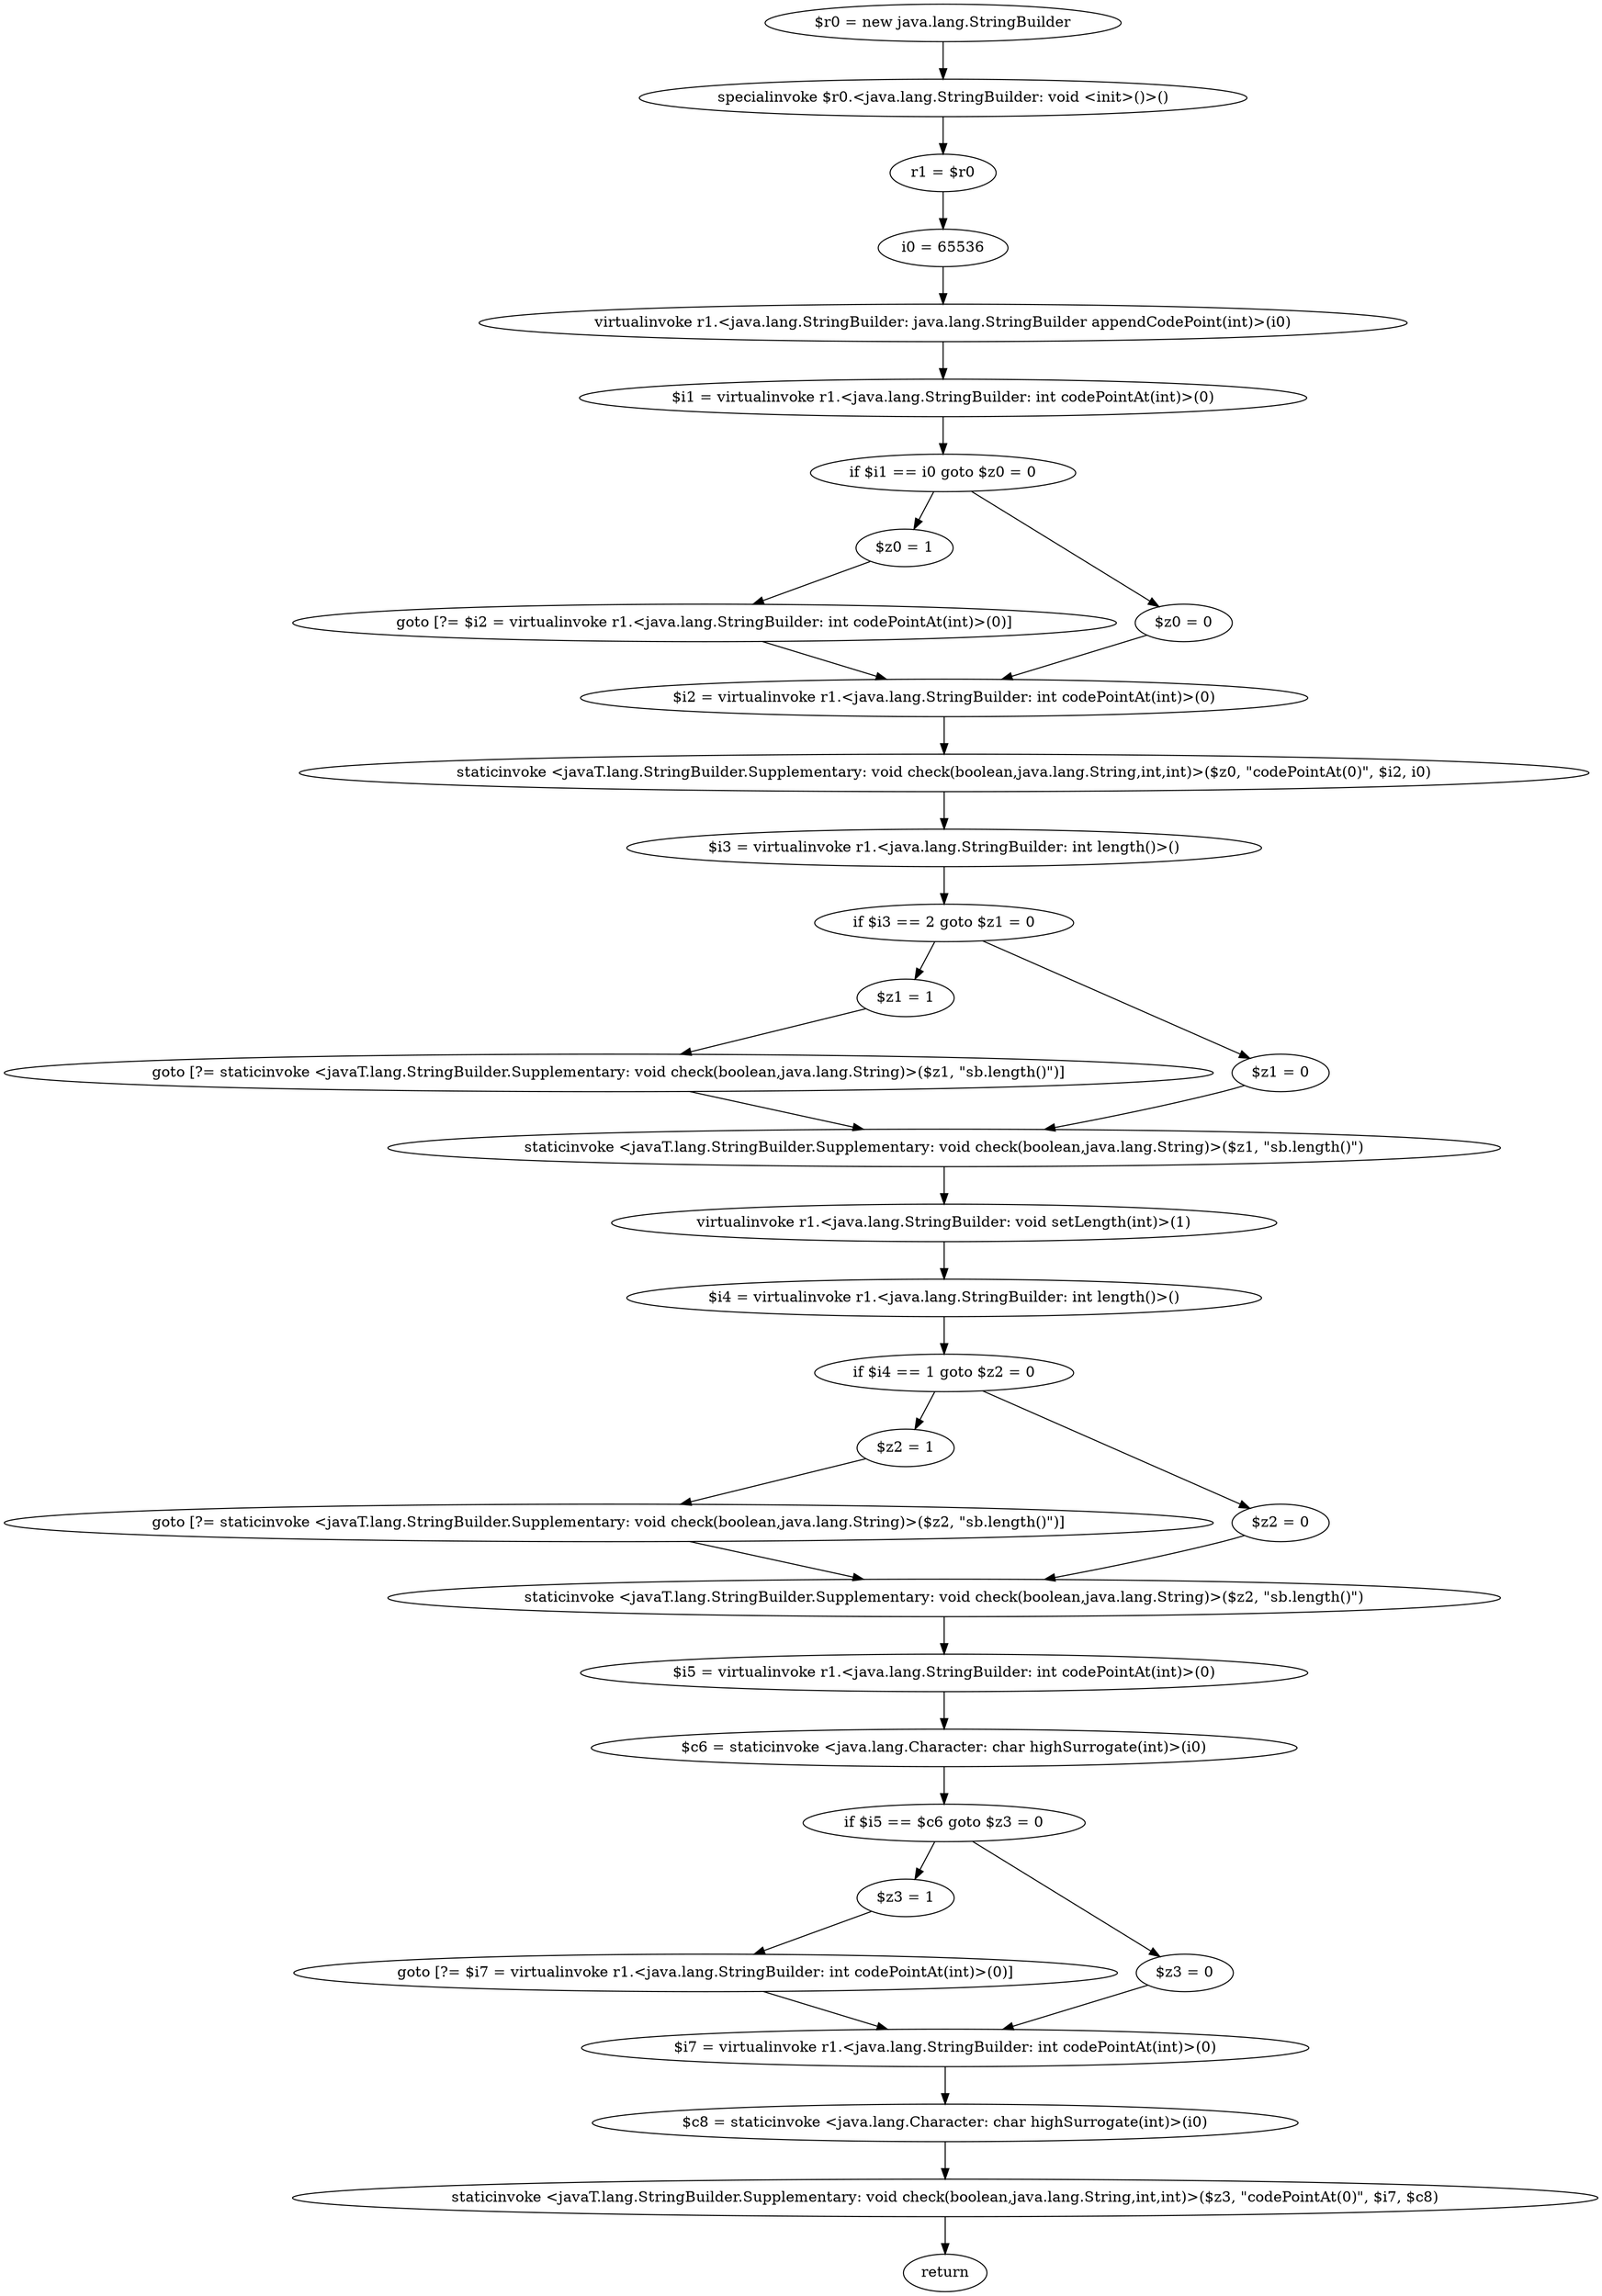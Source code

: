 digraph "unitGraph" {
    "$r0 = new java.lang.StringBuilder"
    "specialinvoke $r0.<java.lang.StringBuilder: void <init>()>()"
    "r1 = $r0"
    "i0 = 65536"
    "virtualinvoke r1.<java.lang.StringBuilder: java.lang.StringBuilder appendCodePoint(int)>(i0)"
    "$i1 = virtualinvoke r1.<java.lang.StringBuilder: int codePointAt(int)>(0)"
    "if $i1 == i0 goto $z0 = 0"
    "$z0 = 1"
    "goto [?= $i2 = virtualinvoke r1.<java.lang.StringBuilder: int codePointAt(int)>(0)]"
    "$z0 = 0"
    "$i2 = virtualinvoke r1.<java.lang.StringBuilder: int codePointAt(int)>(0)"
    "staticinvoke <javaT.lang.StringBuilder.Supplementary: void check(boolean,java.lang.String,int,int)>($z0, \"codePointAt(0)\", $i2, i0)"
    "$i3 = virtualinvoke r1.<java.lang.StringBuilder: int length()>()"
    "if $i3 == 2 goto $z1 = 0"
    "$z1 = 1"
    "goto [?= staticinvoke <javaT.lang.StringBuilder.Supplementary: void check(boolean,java.lang.String)>($z1, \"sb.length()\")]"
    "$z1 = 0"
    "staticinvoke <javaT.lang.StringBuilder.Supplementary: void check(boolean,java.lang.String)>($z1, \"sb.length()\")"
    "virtualinvoke r1.<java.lang.StringBuilder: void setLength(int)>(1)"
    "$i4 = virtualinvoke r1.<java.lang.StringBuilder: int length()>()"
    "if $i4 == 1 goto $z2 = 0"
    "$z2 = 1"
    "goto [?= staticinvoke <javaT.lang.StringBuilder.Supplementary: void check(boolean,java.lang.String)>($z2, \"sb.length()\")]"
    "$z2 = 0"
    "staticinvoke <javaT.lang.StringBuilder.Supplementary: void check(boolean,java.lang.String)>($z2, \"sb.length()\")"
    "$i5 = virtualinvoke r1.<java.lang.StringBuilder: int codePointAt(int)>(0)"
    "$c6 = staticinvoke <java.lang.Character: char highSurrogate(int)>(i0)"
    "if $i5 == $c6 goto $z3 = 0"
    "$z3 = 1"
    "goto [?= $i7 = virtualinvoke r1.<java.lang.StringBuilder: int codePointAt(int)>(0)]"
    "$z3 = 0"
    "$i7 = virtualinvoke r1.<java.lang.StringBuilder: int codePointAt(int)>(0)"
    "$c8 = staticinvoke <java.lang.Character: char highSurrogate(int)>(i0)"
    "staticinvoke <javaT.lang.StringBuilder.Supplementary: void check(boolean,java.lang.String,int,int)>($z3, \"codePointAt(0)\", $i7, $c8)"
    "return"
    "$r0 = new java.lang.StringBuilder"->"specialinvoke $r0.<java.lang.StringBuilder: void <init>()>()";
    "specialinvoke $r0.<java.lang.StringBuilder: void <init>()>()"->"r1 = $r0";
    "r1 = $r0"->"i0 = 65536";
    "i0 = 65536"->"virtualinvoke r1.<java.lang.StringBuilder: java.lang.StringBuilder appendCodePoint(int)>(i0)";
    "virtualinvoke r1.<java.lang.StringBuilder: java.lang.StringBuilder appendCodePoint(int)>(i0)"->"$i1 = virtualinvoke r1.<java.lang.StringBuilder: int codePointAt(int)>(0)";
    "$i1 = virtualinvoke r1.<java.lang.StringBuilder: int codePointAt(int)>(0)"->"if $i1 == i0 goto $z0 = 0";
    "if $i1 == i0 goto $z0 = 0"->"$z0 = 1";
    "if $i1 == i0 goto $z0 = 0"->"$z0 = 0";
    "$z0 = 1"->"goto [?= $i2 = virtualinvoke r1.<java.lang.StringBuilder: int codePointAt(int)>(0)]";
    "goto [?= $i2 = virtualinvoke r1.<java.lang.StringBuilder: int codePointAt(int)>(0)]"->"$i2 = virtualinvoke r1.<java.lang.StringBuilder: int codePointAt(int)>(0)";
    "$z0 = 0"->"$i2 = virtualinvoke r1.<java.lang.StringBuilder: int codePointAt(int)>(0)";
    "$i2 = virtualinvoke r1.<java.lang.StringBuilder: int codePointAt(int)>(0)"->"staticinvoke <javaT.lang.StringBuilder.Supplementary: void check(boolean,java.lang.String,int,int)>($z0, \"codePointAt(0)\", $i2, i0)";
    "staticinvoke <javaT.lang.StringBuilder.Supplementary: void check(boolean,java.lang.String,int,int)>($z0, \"codePointAt(0)\", $i2, i0)"->"$i3 = virtualinvoke r1.<java.lang.StringBuilder: int length()>()";
    "$i3 = virtualinvoke r1.<java.lang.StringBuilder: int length()>()"->"if $i3 == 2 goto $z1 = 0";
    "if $i3 == 2 goto $z1 = 0"->"$z1 = 1";
    "if $i3 == 2 goto $z1 = 0"->"$z1 = 0";
    "$z1 = 1"->"goto [?= staticinvoke <javaT.lang.StringBuilder.Supplementary: void check(boolean,java.lang.String)>($z1, \"sb.length()\")]";
    "goto [?= staticinvoke <javaT.lang.StringBuilder.Supplementary: void check(boolean,java.lang.String)>($z1, \"sb.length()\")]"->"staticinvoke <javaT.lang.StringBuilder.Supplementary: void check(boolean,java.lang.String)>($z1, \"sb.length()\")";
    "$z1 = 0"->"staticinvoke <javaT.lang.StringBuilder.Supplementary: void check(boolean,java.lang.String)>($z1, \"sb.length()\")";
    "staticinvoke <javaT.lang.StringBuilder.Supplementary: void check(boolean,java.lang.String)>($z1, \"sb.length()\")"->"virtualinvoke r1.<java.lang.StringBuilder: void setLength(int)>(1)";
    "virtualinvoke r1.<java.lang.StringBuilder: void setLength(int)>(1)"->"$i4 = virtualinvoke r1.<java.lang.StringBuilder: int length()>()";
    "$i4 = virtualinvoke r1.<java.lang.StringBuilder: int length()>()"->"if $i4 == 1 goto $z2 = 0";
    "if $i4 == 1 goto $z2 = 0"->"$z2 = 1";
    "if $i4 == 1 goto $z2 = 0"->"$z2 = 0";
    "$z2 = 1"->"goto [?= staticinvoke <javaT.lang.StringBuilder.Supplementary: void check(boolean,java.lang.String)>($z2, \"sb.length()\")]";
    "goto [?= staticinvoke <javaT.lang.StringBuilder.Supplementary: void check(boolean,java.lang.String)>($z2, \"sb.length()\")]"->"staticinvoke <javaT.lang.StringBuilder.Supplementary: void check(boolean,java.lang.String)>($z2, \"sb.length()\")";
    "$z2 = 0"->"staticinvoke <javaT.lang.StringBuilder.Supplementary: void check(boolean,java.lang.String)>($z2, \"sb.length()\")";
    "staticinvoke <javaT.lang.StringBuilder.Supplementary: void check(boolean,java.lang.String)>($z2, \"sb.length()\")"->"$i5 = virtualinvoke r1.<java.lang.StringBuilder: int codePointAt(int)>(0)";
    "$i5 = virtualinvoke r1.<java.lang.StringBuilder: int codePointAt(int)>(0)"->"$c6 = staticinvoke <java.lang.Character: char highSurrogate(int)>(i0)";
    "$c6 = staticinvoke <java.lang.Character: char highSurrogate(int)>(i0)"->"if $i5 == $c6 goto $z3 = 0";
    "if $i5 == $c6 goto $z3 = 0"->"$z3 = 1";
    "if $i5 == $c6 goto $z3 = 0"->"$z3 = 0";
    "$z3 = 1"->"goto [?= $i7 = virtualinvoke r1.<java.lang.StringBuilder: int codePointAt(int)>(0)]";
    "goto [?= $i7 = virtualinvoke r1.<java.lang.StringBuilder: int codePointAt(int)>(0)]"->"$i7 = virtualinvoke r1.<java.lang.StringBuilder: int codePointAt(int)>(0)";
    "$z3 = 0"->"$i7 = virtualinvoke r1.<java.lang.StringBuilder: int codePointAt(int)>(0)";
    "$i7 = virtualinvoke r1.<java.lang.StringBuilder: int codePointAt(int)>(0)"->"$c8 = staticinvoke <java.lang.Character: char highSurrogate(int)>(i0)";
    "$c8 = staticinvoke <java.lang.Character: char highSurrogate(int)>(i0)"->"staticinvoke <javaT.lang.StringBuilder.Supplementary: void check(boolean,java.lang.String,int,int)>($z3, \"codePointAt(0)\", $i7, $c8)";
    "staticinvoke <javaT.lang.StringBuilder.Supplementary: void check(boolean,java.lang.String,int,int)>($z3, \"codePointAt(0)\", $i7, $c8)"->"return";
}
